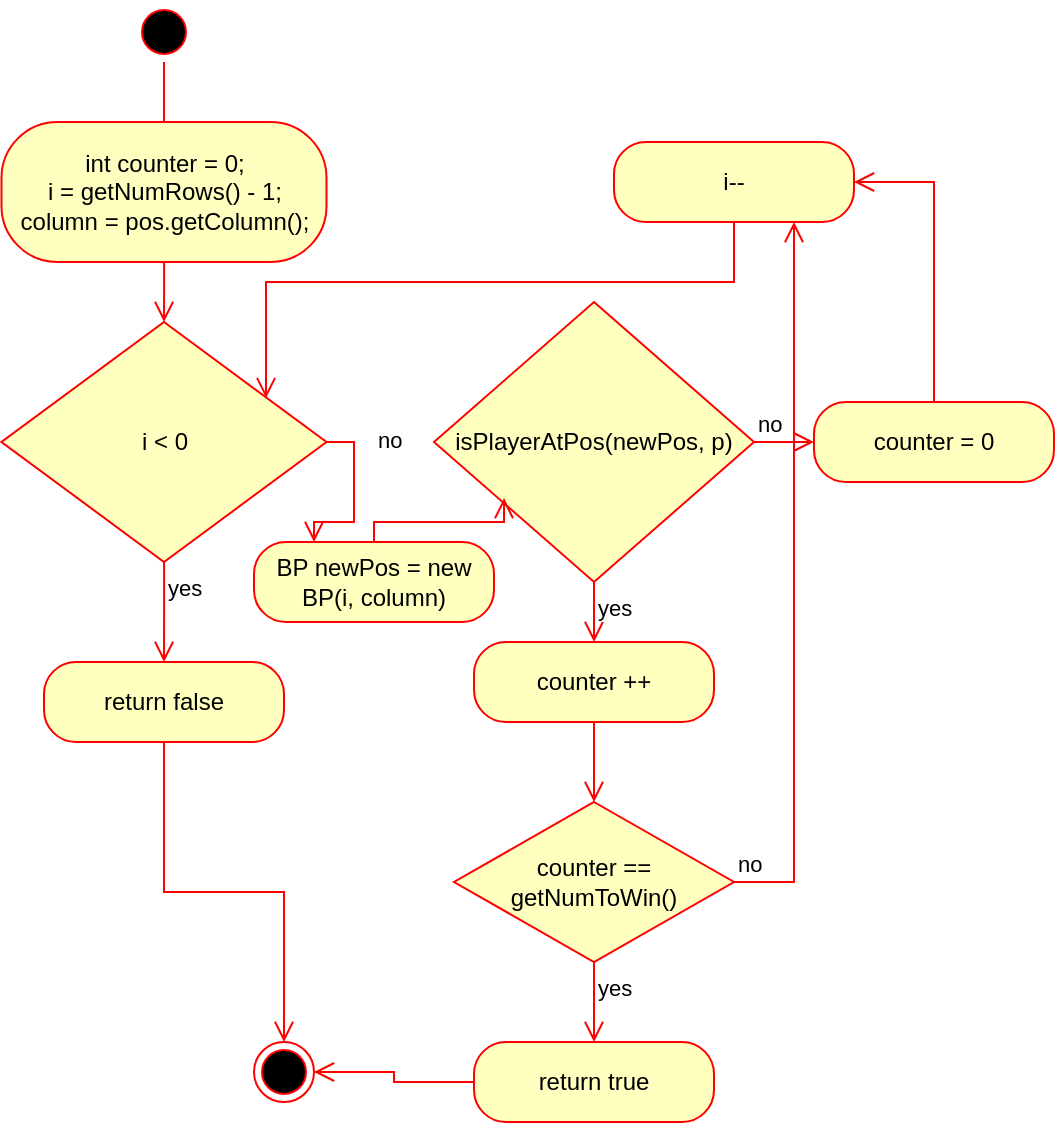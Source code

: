 <mxfile version="17.1.0" type="device"><diagram id="M1QjoNaUqJZLLyuq0MVE" name="Page-1"><mxGraphModel dx="780" dy="1055" grid="1" gridSize="10" guides="1" tooltips="1" connect="1" arrows="1" fold="1" page="1" pageScale="1" pageWidth="850" pageHeight="1100" math="0" shadow="0"><root><mxCell id="0"/><mxCell id="1" parent="0"/><mxCell id="7Cafry8LECMnm3HrRJZS-69" value="" style="ellipse;html=1;shape=startState;fillColor=#000000;strokeColor=#ff0000;" parent="1" vertex="1"><mxGeometry x="320" y="160" width="30" height="30" as="geometry"/></mxCell><mxCell id="7Cafry8LECMnm3HrRJZS-70" value="" style="edgeStyle=orthogonalEdgeStyle;html=1;verticalAlign=bottom;endArrow=open;endSize=8;strokeColor=#ff0000;rounded=0;" parent="1" source="7Cafry8LECMnm3HrRJZS-69" edge="1"><mxGeometry relative="1" as="geometry"><mxPoint x="335" y="230" as="targetPoint"/></mxGeometry></mxCell><mxCell id="7Cafry8LECMnm3HrRJZS-71" value="int counter = 0;&lt;br&gt;i = getNumRows() - 1;&lt;br&gt;column = pos.getColumn();" style="rounded=1;whiteSpace=wrap;html=1;arcSize=40;fontColor=#000000;fillColor=#ffffc0;strokeColor=#ff0000;" parent="1" vertex="1"><mxGeometry x="253.75" y="220" width="162.5" height="70" as="geometry"/></mxCell><mxCell id="7Cafry8LECMnm3HrRJZS-72" value="" style="edgeStyle=orthogonalEdgeStyle;html=1;verticalAlign=bottom;endArrow=open;endSize=8;strokeColor=#ff0000;rounded=0;" parent="1" source="7Cafry8LECMnm3HrRJZS-71" edge="1"><mxGeometry relative="1" as="geometry"><mxPoint x="335" y="320" as="targetPoint"/></mxGeometry></mxCell><mxCell id="7Cafry8LECMnm3HrRJZS-73" value="i &amp;lt; 0" style="rhombus;whiteSpace=wrap;html=1;fillColor=#ffffc0;strokeColor=#ff0000;" parent="1" vertex="1"><mxGeometry x="253.75" y="320" width="162.5" height="120" as="geometry"/></mxCell><mxCell id="7Cafry8LECMnm3HrRJZS-74" value="no" style="edgeStyle=orthogonalEdgeStyle;html=1;align=left;verticalAlign=bottom;endArrow=open;endSize=8;strokeColor=#ff0000;rounded=0;entryX=0.25;entryY=0;entryDx=0;entryDy=0;" parent="1" source="7Cafry8LECMnm3HrRJZS-73" edge="1" target="0sxzCIEmaahbHYrp5ljv-1"><mxGeometry x="-0.488" y="10" relative="1" as="geometry"><mxPoint x="470" y="380" as="targetPoint"/><Array as="points"><mxPoint x="430" y="380"/><mxPoint x="430" y="420"/><mxPoint x="410" y="420"/></Array><mxPoint as="offset"/></mxGeometry></mxCell><mxCell id="7Cafry8LECMnm3HrRJZS-75" value="yes" style="edgeStyle=orthogonalEdgeStyle;html=1;align=left;verticalAlign=top;endArrow=open;endSize=8;strokeColor=#ff0000;rounded=0;" parent="1" source="7Cafry8LECMnm3HrRJZS-73" edge="1"><mxGeometry x="-1" relative="1" as="geometry"><mxPoint x="335" y="490" as="targetPoint"/></mxGeometry></mxCell><mxCell id="7Cafry8LECMnm3HrRJZS-76" value="isPlayerAtPos(newPos, p)" style="rhombus;whiteSpace=wrap;html=1;fillColor=#ffffc0;strokeColor=#ff0000;" parent="1" vertex="1"><mxGeometry x="470" y="310" width="160" height="140" as="geometry"/></mxCell><mxCell id="7Cafry8LECMnm3HrRJZS-77" value="no" style="edgeStyle=orthogonalEdgeStyle;html=1;align=left;verticalAlign=bottom;endArrow=open;endSize=8;strokeColor=#ff0000;rounded=0;" parent="1" source="7Cafry8LECMnm3HrRJZS-76" edge="1"><mxGeometry x="-1" relative="1" as="geometry"><mxPoint x="660" y="380" as="targetPoint"/></mxGeometry></mxCell><mxCell id="7Cafry8LECMnm3HrRJZS-78" value="yes" style="edgeStyle=orthogonalEdgeStyle;html=1;align=left;verticalAlign=top;endArrow=open;endSize=8;strokeColor=#ff0000;rounded=0;" parent="1" source="7Cafry8LECMnm3HrRJZS-76" edge="1"><mxGeometry x="-1" relative="1" as="geometry"><mxPoint x="550" y="480" as="targetPoint"/></mxGeometry></mxCell><mxCell id="7Cafry8LECMnm3HrRJZS-79" value="i--" style="rounded=1;whiteSpace=wrap;html=1;arcSize=40;fontColor=#000000;fillColor=#ffffc0;strokeColor=#ff0000;" parent="1" vertex="1"><mxGeometry x="560" y="230" width="120" height="40" as="geometry"/></mxCell><mxCell id="7Cafry8LECMnm3HrRJZS-80" value="" style="edgeStyle=orthogonalEdgeStyle;html=1;verticalAlign=bottom;endArrow=open;endSize=8;strokeColor=#ff0000;rounded=0;entryX=0.814;entryY=0.317;entryDx=0;entryDy=0;entryPerimeter=0;" parent="1" source="7Cafry8LECMnm3HrRJZS-79" target="7Cafry8LECMnm3HrRJZS-73" edge="1"><mxGeometry relative="1" as="geometry"><mxPoint x="620" y="300" as="targetPoint"/><Array as="points"><mxPoint x="620" y="300"/><mxPoint x="386" y="300"/></Array></mxGeometry></mxCell><mxCell id="7Cafry8LECMnm3HrRJZS-81" value="counter = 0" style="rounded=1;whiteSpace=wrap;html=1;arcSize=40;fontColor=#000000;fillColor=#ffffc0;strokeColor=#ff0000;" parent="1" vertex="1"><mxGeometry x="660" y="360" width="120" height="40" as="geometry"/></mxCell><mxCell id="7Cafry8LECMnm3HrRJZS-82" value="" style="edgeStyle=orthogonalEdgeStyle;html=1;verticalAlign=bottom;endArrow=open;endSize=8;strokeColor=#ff0000;rounded=0;entryX=1;entryY=0.5;entryDx=0;entryDy=0;" parent="1" source="7Cafry8LECMnm3HrRJZS-81" target="7Cafry8LECMnm3HrRJZS-79" edge="1"><mxGeometry relative="1" as="geometry"><mxPoint x="720" y="460" as="targetPoint"/></mxGeometry></mxCell><mxCell id="7Cafry8LECMnm3HrRJZS-83" value="counter ++" style="rounded=1;whiteSpace=wrap;html=1;arcSize=40;fontColor=#000000;fillColor=#ffffc0;strokeColor=#ff0000;" parent="1" vertex="1"><mxGeometry x="490" y="480" width="120" height="40" as="geometry"/></mxCell><mxCell id="7Cafry8LECMnm3HrRJZS-84" value="" style="edgeStyle=orthogonalEdgeStyle;html=1;verticalAlign=bottom;endArrow=open;endSize=8;strokeColor=#ff0000;rounded=0;" parent="1" source="7Cafry8LECMnm3HrRJZS-83" edge="1"><mxGeometry relative="1" as="geometry"><mxPoint x="550" y="560" as="targetPoint"/></mxGeometry></mxCell><mxCell id="7Cafry8LECMnm3HrRJZS-85" value="counter == getNumToWin()" style="rhombus;whiteSpace=wrap;html=1;fillColor=#ffffc0;strokeColor=#ff0000;" parent="1" vertex="1"><mxGeometry x="480" y="560" width="140" height="80" as="geometry"/></mxCell><mxCell id="7Cafry8LECMnm3HrRJZS-86" value="no" style="edgeStyle=orthogonalEdgeStyle;html=1;align=left;verticalAlign=bottom;endArrow=open;endSize=8;strokeColor=#ff0000;rounded=0;entryX=0.75;entryY=1;entryDx=0;entryDy=0;" parent="1" source="7Cafry8LECMnm3HrRJZS-85" target="7Cafry8LECMnm3HrRJZS-79" edge="1"><mxGeometry x="-1" relative="1" as="geometry"><mxPoint x="670" y="600" as="targetPoint"/><Array as="points"><mxPoint x="650" y="600"/></Array></mxGeometry></mxCell><mxCell id="7Cafry8LECMnm3HrRJZS-87" value="yes" style="edgeStyle=orthogonalEdgeStyle;html=1;align=left;verticalAlign=top;endArrow=open;endSize=8;strokeColor=#ff0000;rounded=0;" parent="1" source="7Cafry8LECMnm3HrRJZS-85" edge="1"><mxGeometry x="-1" relative="1" as="geometry"><mxPoint x="550" y="680" as="targetPoint"/></mxGeometry></mxCell><mxCell id="7Cafry8LECMnm3HrRJZS-88" value="return true" style="rounded=1;whiteSpace=wrap;html=1;arcSize=40;fontColor=#000000;fillColor=#ffffc0;strokeColor=#ff0000;" parent="1" vertex="1"><mxGeometry x="490" y="680" width="120" height="40" as="geometry"/></mxCell><mxCell id="7Cafry8LECMnm3HrRJZS-89" value="" style="edgeStyle=orthogonalEdgeStyle;html=1;verticalAlign=bottom;endArrow=open;endSize=8;strokeColor=#ff0000;rounded=0;entryX=1;entryY=0.5;entryDx=0;entryDy=0;" parent="1" source="7Cafry8LECMnm3HrRJZS-88" target="7Cafry8LECMnm3HrRJZS-90" edge="1"><mxGeometry relative="1" as="geometry"><mxPoint x="550" y="780" as="targetPoint"/></mxGeometry></mxCell><mxCell id="7Cafry8LECMnm3HrRJZS-90" value="" style="ellipse;html=1;shape=endState;fillColor=#000000;strokeColor=#ff0000;" parent="1" vertex="1"><mxGeometry x="380" y="680" width="30" height="30" as="geometry"/></mxCell><mxCell id="7Cafry8LECMnm3HrRJZS-91" value="return false" style="rounded=1;whiteSpace=wrap;html=1;arcSize=40;fontColor=#000000;fillColor=#ffffc0;strokeColor=#ff0000;" parent="1" vertex="1"><mxGeometry x="275" y="490" width="120" height="40" as="geometry"/></mxCell><mxCell id="7Cafry8LECMnm3HrRJZS-92" value="" style="edgeStyle=orthogonalEdgeStyle;html=1;verticalAlign=bottom;endArrow=open;endSize=8;strokeColor=#ff0000;rounded=0;entryX=0.5;entryY=0;entryDx=0;entryDy=0;" parent="1" source="7Cafry8LECMnm3HrRJZS-91" target="7Cafry8LECMnm3HrRJZS-90" edge="1"><mxGeometry relative="1" as="geometry"><mxPoint x="335" y="590" as="targetPoint"/></mxGeometry></mxCell><mxCell id="0sxzCIEmaahbHYrp5ljv-1" value="BP newPos = new BP(i, column)" style="rounded=1;whiteSpace=wrap;html=1;arcSize=40;fontColor=#000000;fillColor=#ffffc0;strokeColor=#ff0000;" vertex="1" parent="1"><mxGeometry x="380" y="430" width="120" height="40" as="geometry"/></mxCell><mxCell id="0sxzCIEmaahbHYrp5ljv-2" value="" style="edgeStyle=orthogonalEdgeStyle;html=1;verticalAlign=bottom;endArrow=open;endSize=8;strokeColor=#ff0000;rounded=0;entryX=0.219;entryY=0.7;entryDx=0;entryDy=0;entryPerimeter=0;" edge="1" source="0sxzCIEmaahbHYrp5ljv-1" parent="1" target="7Cafry8LECMnm3HrRJZS-76"><mxGeometry relative="1" as="geometry"><mxPoint x="440" y="530" as="targetPoint"/></mxGeometry></mxCell></root></mxGraphModel></diagram></mxfile>